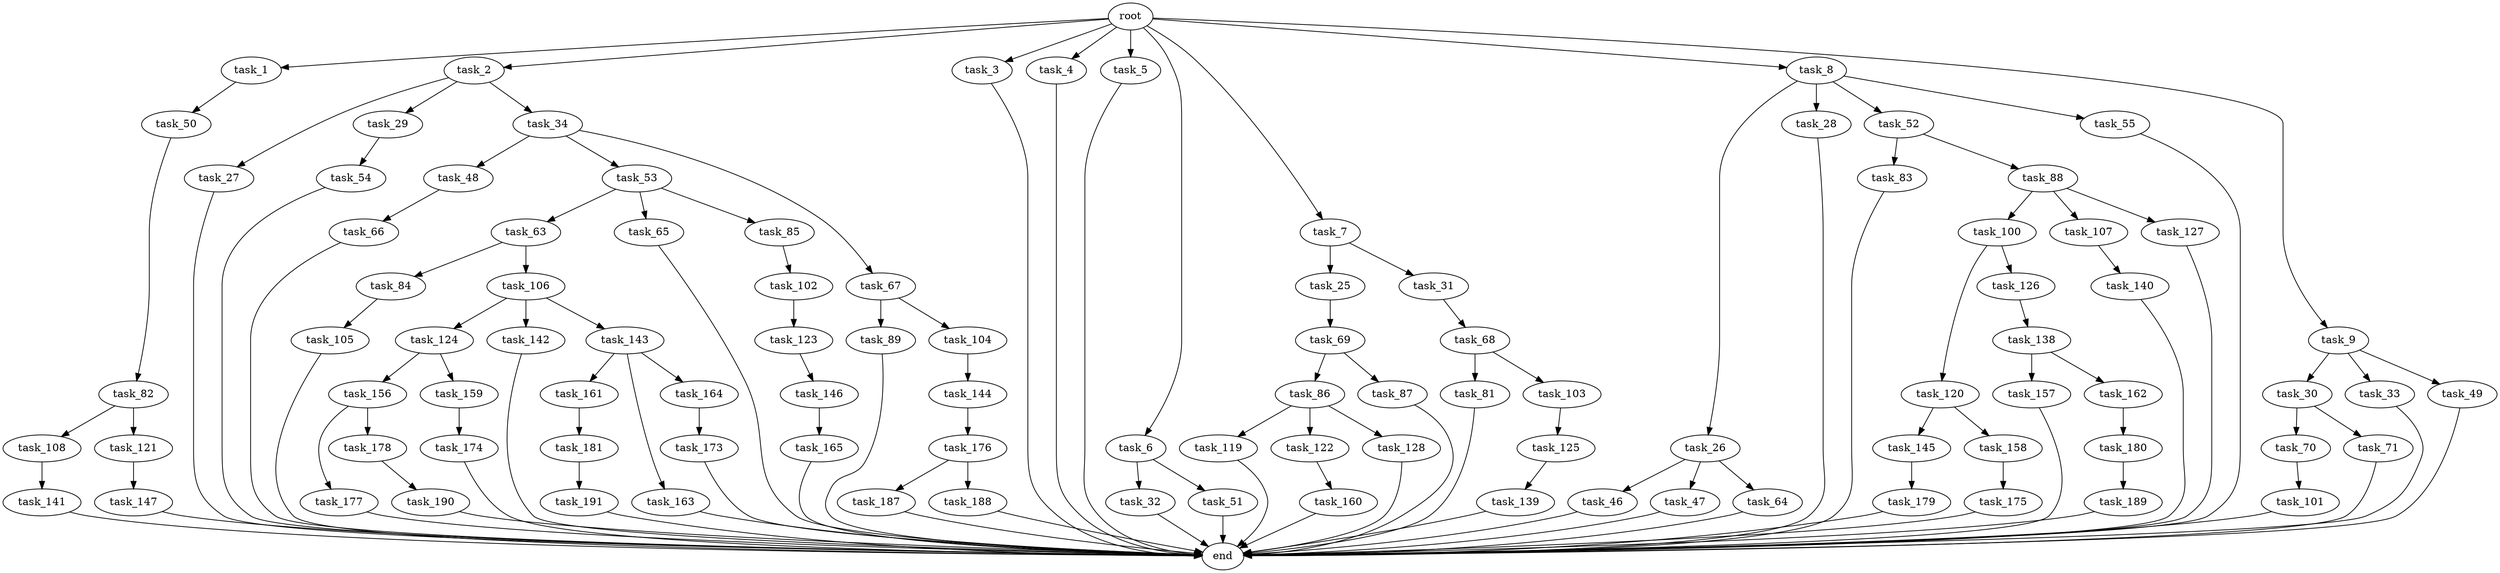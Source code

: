 digraph G {
  root [size="0.000000"];
  task_1 [size="102.400000"];
  task_2 [size="102.400000"];
  task_3 [size="102.400000"];
  task_4 [size="102.400000"];
  task_5 [size="102.400000"];
  task_6 [size="102.400000"];
  task_7 [size="102.400000"];
  task_8 [size="102.400000"];
  task_9 [size="102.400000"];
  task_25 [size="42090679500.800003"];
  task_26 [size="13743895347.200001"];
  task_27 [size="85899345920.000000"];
  task_28 [size="13743895347.200001"];
  task_29 [size="85899345920.000000"];
  task_30 [size="54975581388.800003"];
  task_31 [size="42090679500.800003"];
  task_32 [size="21474836480.000000"];
  task_33 [size="54975581388.800003"];
  task_34 [size="85899345920.000000"];
  task_46 [size="3435973836.800000"];
  task_47 [size="3435973836.800000"];
  task_48 [size="54975581388.800003"];
  task_49 [size="54975581388.800003"];
  task_50 [size="13743895347.200001"];
  task_51 [size="21474836480.000000"];
  task_52 [size="13743895347.200001"];
  task_53 [size="54975581388.800003"];
  task_54 [size="69578470195.199997"];
  task_55 [size="13743895347.200001"];
  task_63 [size="69578470195.199997"];
  task_64 [size="3435973836.800000"];
  task_65 [size="69578470195.199997"];
  task_66 [size="7730941132.800000"];
  task_67 [size="54975581388.800003"];
  task_68 [size="54975581388.800003"];
  task_69 [size="7730941132.800000"];
  task_70 [size="85899345920.000000"];
  task_71 [size="85899345920.000000"];
  task_81 [size="30923764531.200001"];
  task_82 [size="85899345920.000000"];
  task_83 [size="21474836480.000000"];
  task_84 [size="54975581388.800003"];
  task_85 [size="69578470195.199997"];
  task_86 [size="69578470195.199997"];
  task_87 [size="69578470195.199997"];
  task_88 [size="21474836480.000000"];
  task_89 [size="42090679500.800003"];
  task_100 [size="54975581388.800003"];
  task_101 [size="30923764531.200001"];
  task_102 [size="21474836480.000000"];
  task_103 [size="30923764531.200001"];
  task_104 [size="42090679500.800003"];
  task_105 [size="13743895347.200001"];
  task_106 [size="54975581388.800003"];
  task_107 [size="54975581388.800003"];
  task_108 [size="7730941132.800000"];
  task_119 [size="69578470195.199997"];
  task_120 [size="42090679500.800003"];
  task_121 [size="7730941132.800000"];
  task_122 [size="69578470195.199997"];
  task_123 [size="3435973836.800000"];
  task_124 [size="69578470195.199997"];
  task_125 [size="21474836480.000000"];
  task_126 [size="42090679500.800003"];
  task_127 [size="54975581388.800003"];
  task_128 [size="69578470195.199997"];
  task_138 [size="42090679500.800003"];
  task_139 [size="3435973836.800000"];
  task_140 [size="3435973836.800000"];
  task_141 [size="69578470195.199997"];
  task_142 [size="69578470195.199997"];
  task_143 [size="69578470195.199997"];
  task_144 [size="30923764531.200001"];
  task_145 [size="21474836480.000000"];
  task_146 [size="42090679500.800003"];
  task_147 [size="7730941132.800000"];
  task_156 [size="30923764531.200001"];
  task_157 [size="85899345920.000000"];
  task_158 [size="21474836480.000000"];
  task_159 [size="30923764531.200001"];
  task_160 [size="54975581388.800003"];
  task_161 [size="3435973836.800000"];
  task_162 [size="85899345920.000000"];
  task_163 [size="3435973836.800000"];
  task_164 [size="3435973836.800000"];
  task_165 [size="30923764531.200001"];
  task_173 [size="85899345920.000000"];
  task_174 [size="85899345920.000000"];
  task_175 [size="85899345920.000000"];
  task_176 [size="54975581388.800003"];
  task_177 [size="21474836480.000000"];
  task_178 [size="21474836480.000000"];
  task_179 [size="42090679500.800003"];
  task_180 [size="30923764531.200001"];
  task_181 [size="3435973836.800000"];
  task_187 [size="54975581388.800003"];
  task_188 [size="54975581388.800003"];
  task_189 [size="42090679500.800003"];
  task_190 [size="54975581388.800003"];
  task_191 [size="42090679500.800003"];
  end [size="0.000000"];

  root -> task_1 [size="1.000000"];
  root -> task_2 [size="1.000000"];
  root -> task_3 [size="1.000000"];
  root -> task_4 [size="1.000000"];
  root -> task_5 [size="1.000000"];
  root -> task_6 [size="1.000000"];
  root -> task_7 [size="1.000000"];
  root -> task_8 [size="1.000000"];
  root -> task_9 [size="1.000000"];
  task_1 -> task_50 [size="134217728.000000"];
  task_2 -> task_27 [size="838860800.000000"];
  task_2 -> task_29 [size="838860800.000000"];
  task_2 -> task_34 [size="838860800.000000"];
  task_3 -> end [size="1.000000"];
  task_4 -> end [size="1.000000"];
  task_5 -> end [size="1.000000"];
  task_6 -> task_32 [size="209715200.000000"];
  task_6 -> task_51 [size="209715200.000000"];
  task_7 -> task_25 [size="411041792.000000"];
  task_7 -> task_31 [size="411041792.000000"];
  task_8 -> task_26 [size="134217728.000000"];
  task_8 -> task_28 [size="134217728.000000"];
  task_8 -> task_52 [size="134217728.000000"];
  task_8 -> task_55 [size="134217728.000000"];
  task_9 -> task_30 [size="536870912.000000"];
  task_9 -> task_33 [size="536870912.000000"];
  task_9 -> task_49 [size="536870912.000000"];
  task_25 -> task_69 [size="75497472.000000"];
  task_26 -> task_46 [size="33554432.000000"];
  task_26 -> task_47 [size="33554432.000000"];
  task_26 -> task_64 [size="33554432.000000"];
  task_27 -> end [size="1.000000"];
  task_28 -> end [size="1.000000"];
  task_29 -> task_54 [size="679477248.000000"];
  task_30 -> task_70 [size="838860800.000000"];
  task_30 -> task_71 [size="838860800.000000"];
  task_31 -> task_68 [size="536870912.000000"];
  task_32 -> end [size="1.000000"];
  task_33 -> end [size="1.000000"];
  task_34 -> task_48 [size="536870912.000000"];
  task_34 -> task_53 [size="536870912.000000"];
  task_34 -> task_67 [size="536870912.000000"];
  task_46 -> end [size="1.000000"];
  task_47 -> end [size="1.000000"];
  task_48 -> task_66 [size="75497472.000000"];
  task_49 -> end [size="1.000000"];
  task_50 -> task_82 [size="838860800.000000"];
  task_51 -> end [size="1.000000"];
  task_52 -> task_83 [size="209715200.000000"];
  task_52 -> task_88 [size="209715200.000000"];
  task_53 -> task_63 [size="679477248.000000"];
  task_53 -> task_65 [size="679477248.000000"];
  task_53 -> task_85 [size="679477248.000000"];
  task_54 -> end [size="1.000000"];
  task_55 -> end [size="1.000000"];
  task_63 -> task_84 [size="536870912.000000"];
  task_63 -> task_106 [size="536870912.000000"];
  task_64 -> end [size="1.000000"];
  task_65 -> end [size="1.000000"];
  task_66 -> end [size="1.000000"];
  task_67 -> task_89 [size="411041792.000000"];
  task_67 -> task_104 [size="411041792.000000"];
  task_68 -> task_81 [size="301989888.000000"];
  task_68 -> task_103 [size="301989888.000000"];
  task_69 -> task_86 [size="679477248.000000"];
  task_69 -> task_87 [size="679477248.000000"];
  task_70 -> task_101 [size="301989888.000000"];
  task_71 -> end [size="1.000000"];
  task_81 -> end [size="1.000000"];
  task_82 -> task_108 [size="75497472.000000"];
  task_82 -> task_121 [size="75497472.000000"];
  task_83 -> end [size="1.000000"];
  task_84 -> task_105 [size="134217728.000000"];
  task_85 -> task_102 [size="209715200.000000"];
  task_86 -> task_119 [size="679477248.000000"];
  task_86 -> task_122 [size="679477248.000000"];
  task_86 -> task_128 [size="679477248.000000"];
  task_87 -> end [size="1.000000"];
  task_88 -> task_100 [size="536870912.000000"];
  task_88 -> task_107 [size="536870912.000000"];
  task_88 -> task_127 [size="536870912.000000"];
  task_89 -> end [size="1.000000"];
  task_100 -> task_120 [size="411041792.000000"];
  task_100 -> task_126 [size="411041792.000000"];
  task_101 -> end [size="1.000000"];
  task_102 -> task_123 [size="33554432.000000"];
  task_103 -> task_125 [size="209715200.000000"];
  task_104 -> task_144 [size="301989888.000000"];
  task_105 -> end [size="1.000000"];
  task_106 -> task_124 [size="679477248.000000"];
  task_106 -> task_142 [size="679477248.000000"];
  task_106 -> task_143 [size="679477248.000000"];
  task_107 -> task_140 [size="33554432.000000"];
  task_108 -> task_141 [size="679477248.000000"];
  task_119 -> end [size="1.000000"];
  task_120 -> task_145 [size="209715200.000000"];
  task_120 -> task_158 [size="209715200.000000"];
  task_121 -> task_147 [size="75497472.000000"];
  task_122 -> task_160 [size="536870912.000000"];
  task_123 -> task_146 [size="411041792.000000"];
  task_124 -> task_156 [size="301989888.000000"];
  task_124 -> task_159 [size="301989888.000000"];
  task_125 -> task_139 [size="33554432.000000"];
  task_126 -> task_138 [size="411041792.000000"];
  task_127 -> end [size="1.000000"];
  task_128 -> end [size="1.000000"];
  task_138 -> task_157 [size="838860800.000000"];
  task_138 -> task_162 [size="838860800.000000"];
  task_139 -> end [size="1.000000"];
  task_140 -> end [size="1.000000"];
  task_141 -> end [size="1.000000"];
  task_142 -> end [size="1.000000"];
  task_143 -> task_161 [size="33554432.000000"];
  task_143 -> task_163 [size="33554432.000000"];
  task_143 -> task_164 [size="33554432.000000"];
  task_144 -> task_176 [size="536870912.000000"];
  task_145 -> task_179 [size="411041792.000000"];
  task_146 -> task_165 [size="301989888.000000"];
  task_147 -> end [size="1.000000"];
  task_156 -> task_177 [size="209715200.000000"];
  task_156 -> task_178 [size="209715200.000000"];
  task_157 -> end [size="1.000000"];
  task_158 -> task_175 [size="838860800.000000"];
  task_159 -> task_174 [size="838860800.000000"];
  task_160 -> end [size="1.000000"];
  task_161 -> task_181 [size="33554432.000000"];
  task_162 -> task_180 [size="301989888.000000"];
  task_163 -> end [size="1.000000"];
  task_164 -> task_173 [size="838860800.000000"];
  task_165 -> end [size="1.000000"];
  task_173 -> end [size="1.000000"];
  task_174 -> end [size="1.000000"];
  task_175 -> end [size="1.000000"];
  task_176 -> task_187 [size="536870912.000000"];
  task_176 -> task_188 [size="536870912.000000"];
  task_177 -> end [size="1.000000"];
  task_178 -> task_190 [size="536870912.000000"];
  task_179 -> end [size="1.000000"];
  task_180 -> task_189 [size="411041792.000000"];
  task_181 -> task_191 [size="411041792.000000"];
  task_187 -> end [size="1.000000"];
  task_188 -> end [size="1.000000"];
  task_189 -> end [size="1.000000"];
  task_190 -> end [size="1.000000"];
  task_191 -> end [size="1.000000"];
}
